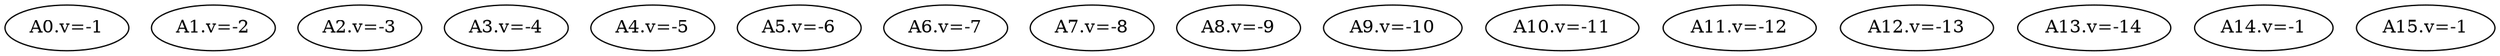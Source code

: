 digraph {
A0 [label="A0.v=-1"]
A1 [label="A1.v=-2"]
A2 [label="A2.v=-3"]
A3 [label="A3.v=-4"]
A4 [label="A4.v=-5"]
A5 [label="A5.v=-6"]
A6 [label="A6.v=-7"]
A7 [label="A7.v=-8"]
A8 [label="A8.v=-9"]
A9 [label="A9.v=-10"]
A10 [label="A10.v=-11"]
A11 [label="A11.v=-12"]
A12 [label="A12.v=-13"]
A13 [label="A13.v=-14"]
A14 [label="A14.v=-1"]
A15 [label="A15.v=-1"]
}
